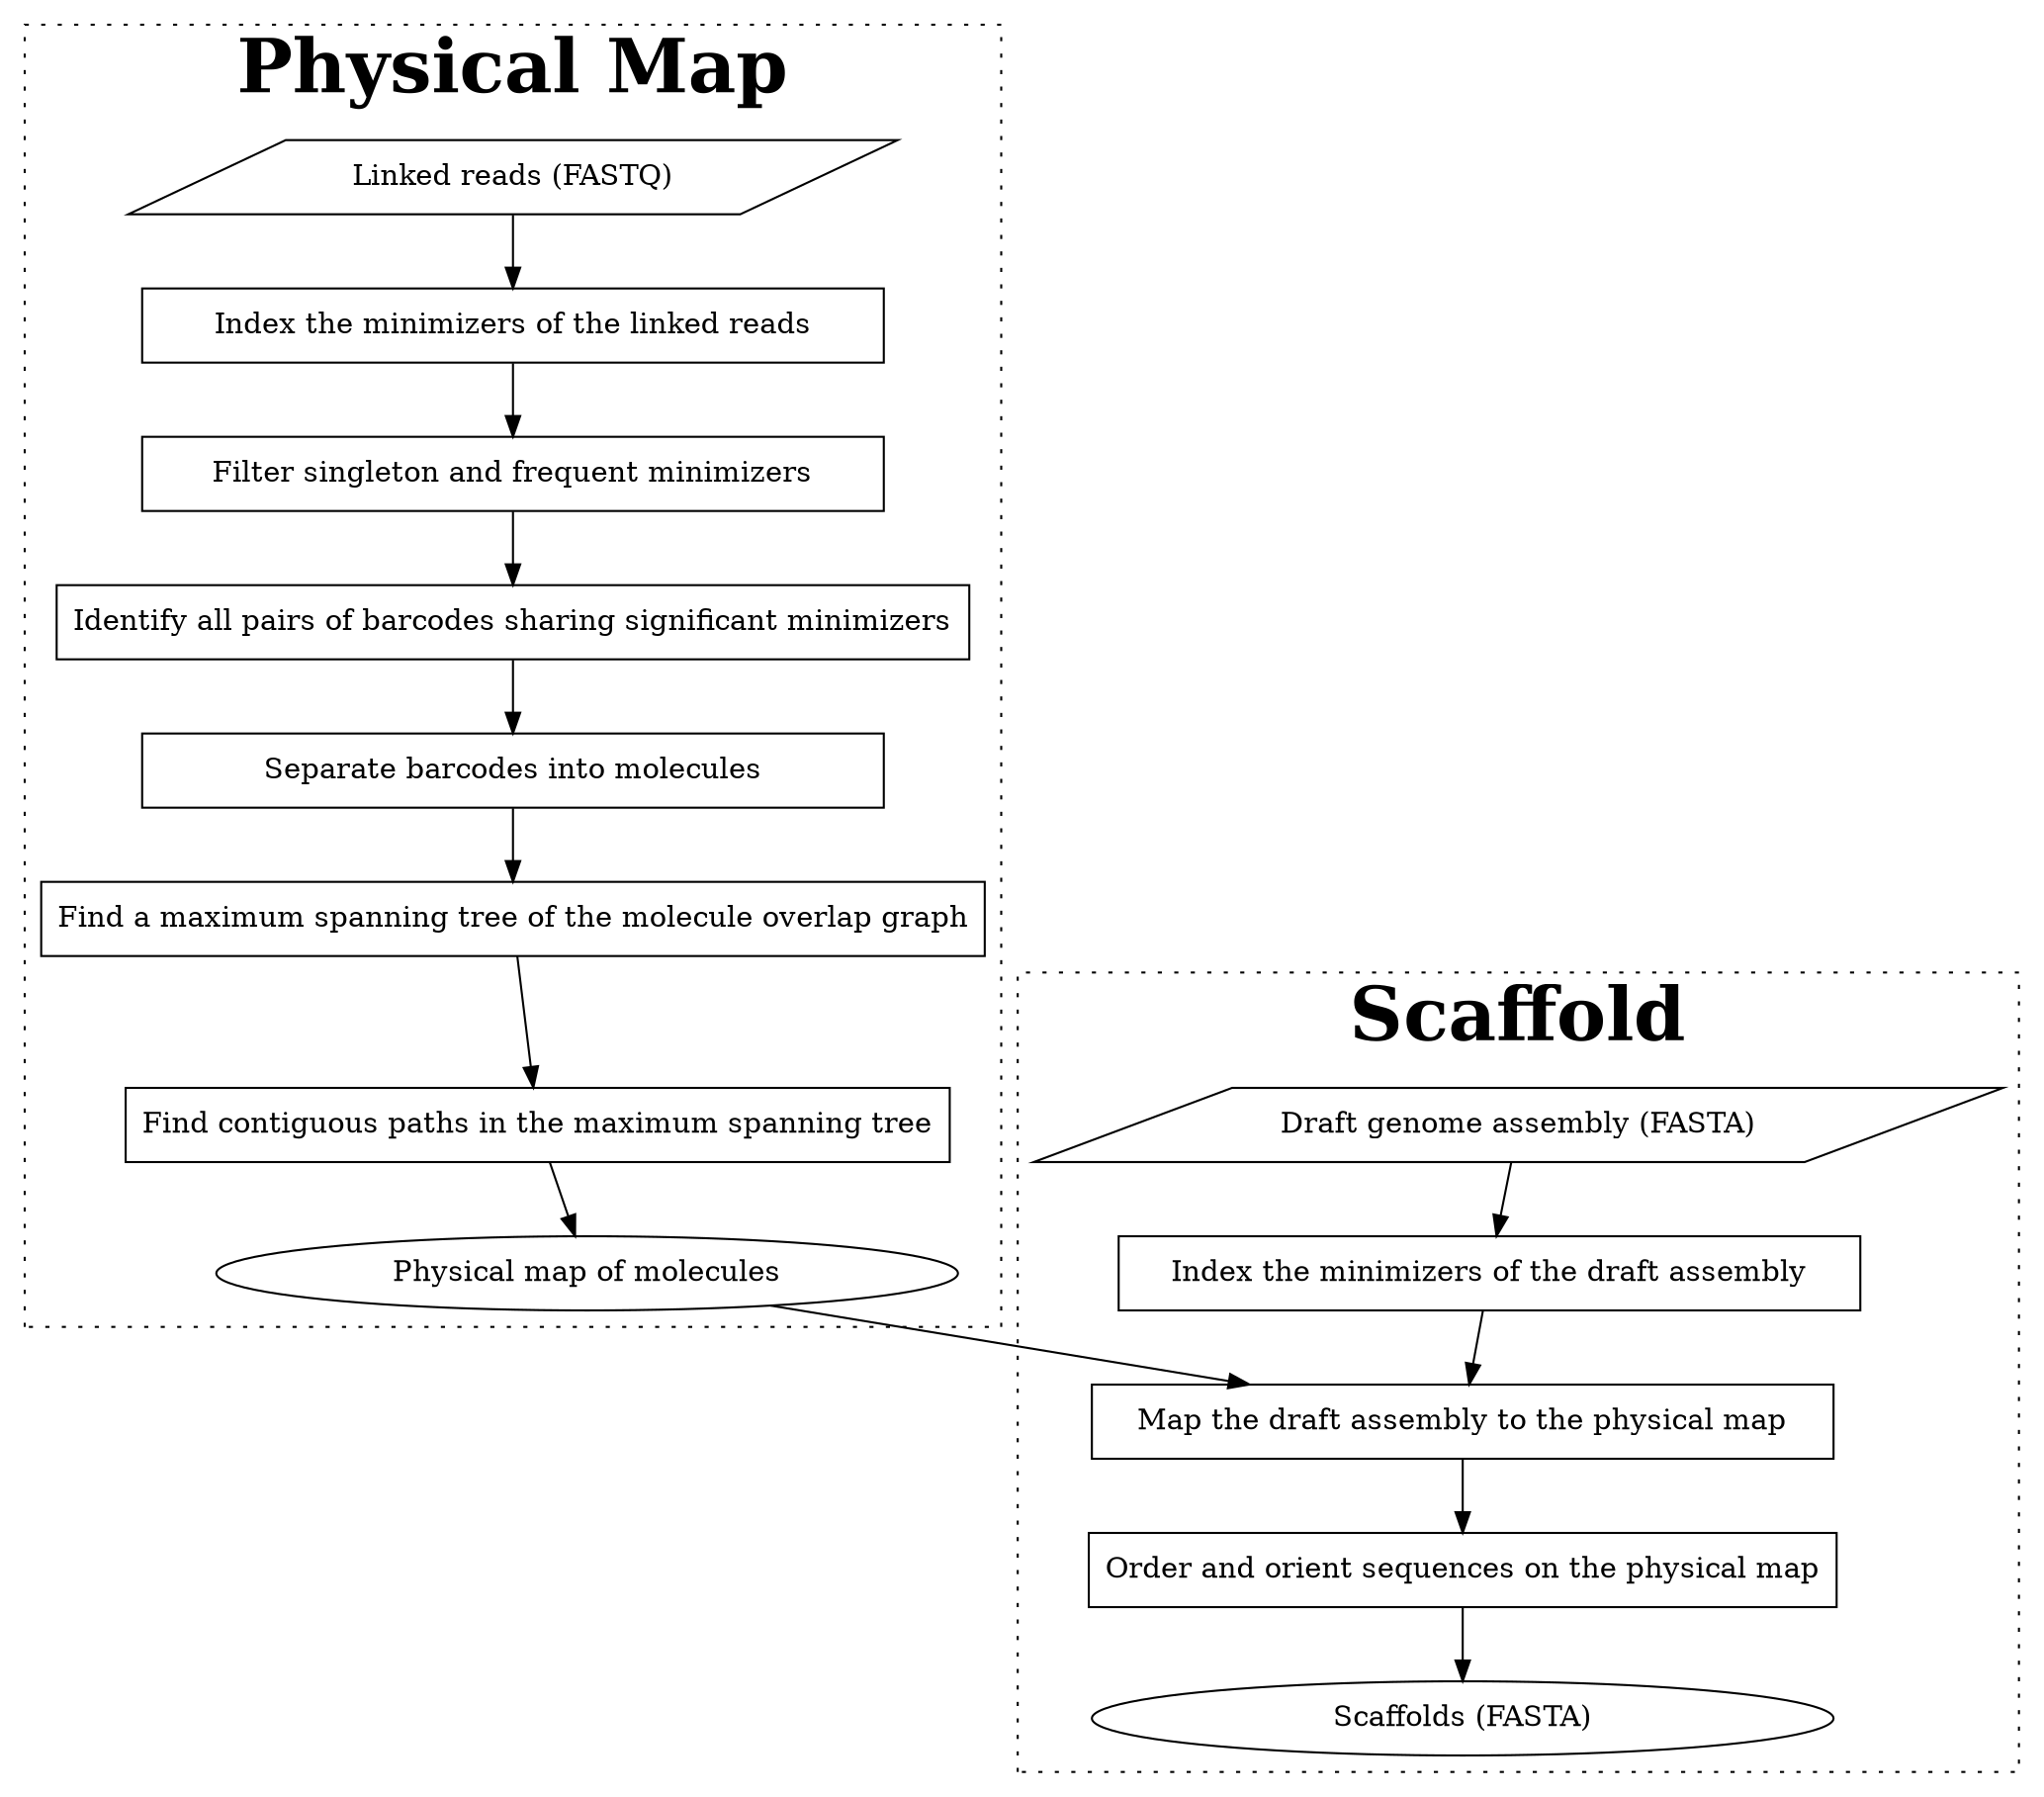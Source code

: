 digraph {
	graph [fontname="times-bold" fontsize="36" style=dotted]
	node [shape="rectangle" width=5]

	subgraph cluster_physical_map {
		graph [label="Physical Map"]

		reads [label="Linked reads (FASTQ)" shape="parallelogram"]
		index_reads [label="Index the minimizers of the linked reads"]
		filter_minimizers [label="Filter singleton and frequent minimizers"]
		overlap_barcodes [label="Identify all pairs of barcodes sharing significant minimizers"]
		separate_molecules [label="Separate barcodes into molecules"]
		mst [label="Find a maximum spanning tree of the molecule overlap graph"]
		backbone [label="Find contiguous paths in the maximum spanning tree"]
		physical_map [label="Physical map of molecules" shape="ellipse"]
	}

	subgraph cluster_scaffold {
		graph [label="Scaffold"]
	
		draft [label="Draft genome assembly (FASTA)" shape="parallelogram"]
		index_draft [label="Index the minimizers of the draft assembly"]
		map_draft [label="Map the draft assembly to the physical map"]
		scaffold [label="Order and orient sequences on the physical map"]
		scaffolds [label="Scaffolds (FASTA)" shape="ellipse"]
	}

	reads -> index_reads
	index_reads -> filter_minimizers
	filter_minimizers -> overlap_barcodes
	overlap_barcodes -> separate_molecules
	separate_molecules -> mst
	mst -> backbone
	backbone -> physical_map

	draft -> index_draft
	index_draft -> map_draft
	physical_map -> map_draft
	map_draft -> scaffold
	scaffold -> scaffolds
}
